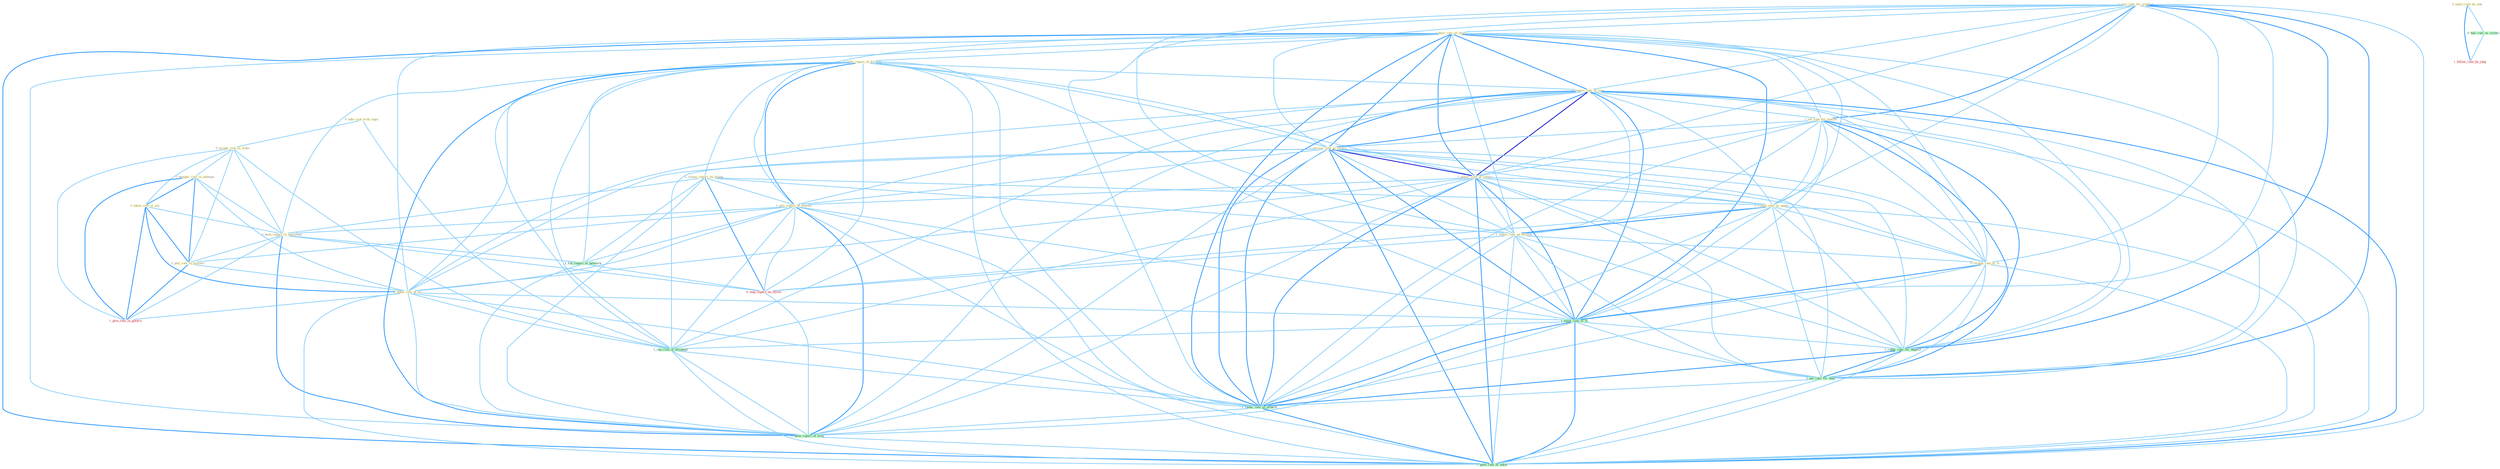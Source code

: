 Graph G{ 
    node
    [shape=polygon,style=filled,width=.5,height=.06,color="#BDFCC9",fixedsize=true,fontsize=4,
    fontcolor="#2f4f4f"];
    {node
    [color="#ffffe0", fontcolor="#8b7d6b"] "1_rais_rate_for_product " "0_take_risk_with_capit " "0_accept_risk_in_order " "1_have_rate_of_injuri " "1_label_report_of_friction " "1_expect_rate_of_loan " "1_set_rate_for_station " "0_enact_rule_by_end " "1_increas_rate_of_return " "1_hamper_role_in_attempt " "1_releas_report_on_extent " "0_taken_role_in_aid " "1_expect_rate_of_return " "1_plai_report_of_tension " "1_retain_rate_on_paper " "0_been_report_in_entitynam " "0_plai_role_in_process " "0_taken_role_of_on " "1_lower_rate_on_million " "0_reckon_rate_at_% "}
{node [color="#fff0f5", fontcolor="#b22222"] "0_stop_report_on_street " "1_give_role_in_govern " "1_follow_rule_by_judg "}
edge [color="#B0E2FF"];

	"1_rais_rate_for_product " -- "1_have_rate_of_injuri " [w="1", color="#87cefa" ];
	"1_rais_rate_for_product " -- "1_expect_rate_of_loan " [w="1", color="#87cefa" ];
	"1_rais_rate_for_product " -- "1_set_rate_for_station " [w="2", color="#1e90ff" , len=0.8];
	"1_rais_rate_for_product " -- "1_increas_rate_of_return " [w="1", color="#87cefa" ];
	"1_rais_rate_for_product " -- "1_expect_rate_of_return " [w="1", color="#87cefa" ];
	"1_rais_rate_for_product " -- "1_retain_rate_on_paper " [w="1", color="#87cefa" ];
	"1_rais_rate_for_product " -- "1_lower_rate_on_million " [w="1", color="#87cefa" ];
	"1_rais_rate_for_product " -- "0_reckon_rate_at_% " [w="1", color="#87cefa" ];
	"1_rais_rate_for_product " -- "1_equal_rate_of_% " [w="1", color="#87cefa" ];
	"1_rais_rate_for_product " -- "1_reduc_rate_for_deposit " [w="2", color="#1e90ff" , len=0.8];
	"1_rais_rate_for_product " -- "1_pai_rate_for_fund " [w="2", color="#1e90ff" , len=0.8];
	"1_rais_rate_for_product " -- "1_reduc_rate_of_growth " [w="1", color="#87cefa" ];
	"1_rais_rate_for_product " -- "1_push_rate_of_inflat " [w="1", color="#87cefa" ];
	"0_take_risk_with_capit " -- "0_accept_risk_in_order " [w="1", color="#87cefa" ];
	"0_take_risk_with_capit " -- "1_run_risk_of_disintegr " [w="1", color="#87cefa" ];
	"0_accept_risk_in_order " -- "1_hamper_role_in_attempt " [w="1", color="#87cefa" ];
	"0_accept_risk_in_order " -- "0_taken_role_in_aid " [w="1", color="#87cefa" ];
	"0_accept_risk_in_order " -- "0_been_report_in_entitynam " [w="1", color="#87cefa" ];
	"0_accept_risk_in_order " -- "0_plai_role_in_process " [w="1", color="#87cefa" ];
	"0_accept_risk_in_order " -- "1_give_role_in_govern " [w="1", color="#87cefa" ];
	"0_accept_risk_in_order " -- "1_run_risk_of_disintegr " [w="1", color="#87cefa" ];
	"1_have_rate_of_injuri " -- "1_label_report_of_friction " [w="1", color="#87cefa" ];
	"1_have_rate_of_injuri " -- "1_expect_rate_of_loan " [w="2", color="#1e90ff" , len=0.8];
	"1_have_rate_of_injuri " -- "1_set_rate_for_station " [w="1", color="#87cefa" ];
	"1_have_rate_of_injuri " -- "1_increas_rate_of_return " [w="2", color="#1e90ff" , len=0.8];
	"1_have_rate_of_injuri " -- "1_expect_rate_of_return " [w="2", color="#1e90ff" , len=0.8];
	"1_have_rate_of_injuri " -- "1_plai_report_of_tension " [w="1", color="#87cefa" ];
	"1_have_rate_of_injuri " -- "1_retain_rate_on_paper " [w="1", color="#87cefa" ];
	"1_have_rate_of_injuri " -- "0_taken_role_of_on " [w="1", color="#87cefa" ];
	"1_have_rate_of_injuri " -- "1_lower_rate_on_million " [w="1", color="#87cefa" ];
	"1_have_rate_of_injuri " -- "0_reckon_rate_at_% " [w="1", color="#87cefa" ];
	"1_have_rate_of_injuri " -- "1_equal_rate_of_% " [w="2", color="#1e90ff" , len=0.8];
	"1_have_rate_of_injuri " -- "1_reduc_rate_for_deposit " [w="1", color="#87cefa" ];
	"1_have_rate_of_injuri " -- "1_pai_rate_for_fund " [w="1", color="#87cefa" ];
	"1_have_rate_of_injuri " -- "1_run_risk_of_disintegr " [w="1", color="#87cefa" ];
	"1_have_rate_of_injuri " -- "1_reduc_rate_of_growth " [w="2", color="#1e90ff" , len=0.8];
	"1_have_rate_of_injuri " -- "1_been_report_of_firm " [w="1", color="#87cefa" ];
	"1_have_rate_of_injuri " -- "1_push_rate_of_inflat " [w="2", color="#1e90ff" , len=0.8];
	"1_label_report_of_friction " -- "1_expect_rate_of_loan " [w="1", color="#87cefa" ];
	"1_label_report_of_friction " -- "1_increas_rate_of_return " [w="1", color="#87cefa" ];
	"1_label_report_of_friction " -- "1_releas_report_on_extent " [w="1", color="#87cefa" ];
	"1_label_report_of_friction " -- "1_expect_rate_of_return " [w="1", color="#87cefa" ];
	"1_label_report_of_friction " -- "1_plai_report_of_tension " [w="2", color="#1e90ff" , len=0.8];
	"1_label_report_of_friction " -- "0_been_report_in_entitynam " [w="1", color="#87cefa" ];
	"1_label_report_of_friction " -- "0_taken_role_of_on " [w="1", color="#87cefa" ];
	"1_label_report_of_friction " -- "1_file_report_to_network " [w="1", color="#87cefa" ];
	"1_label_report_of_friction " -- "1_equal_rate_of_% " [w="1", color="#87cefa" ];
	"1_label_report_of_friction " -- "0_stop_report_on_street " [w="1", color="#87cefa" ];
	"1_label_report_of_friction " -- "1_run_risk_of_disintegr " [w="1", color="#87cefa" ];
	"1_label_report_of_friction " -- "1_reduc_rate_of_growth " [w="1", color="#87cefa" ];
	"1_label_report_of_friction " -- "1_been_report_of_firm " [w="2", color="#1e90ff" , len=0.8];
	"1_label_report_of_friction " -- "1_push_rate_of_inflat " [w="1", color="#87cefa" ];
	"1_expect_rate_of_loan " -- "1_set_rate_for_station " [w="1", color="#87cefa" ];
	"1_expect_rate_of_loan " -- "1_increas_rate_of_return " [w="2", color="#1e90ff" , len=0.8];
	"1_expect_rate_of_loan " -- "1_expect_rate_of_return " [w="3", color="#0000cd" , len=0.6];
	"1_expect_rate_of_loan " -- "1_plai_report_of_tension " [w="1", color="#87cefa" ];
	"1_expect_rate_of_loan " -- "1_retain_rate_on_paper " [w="1", color="#87cefa" ];
	"1_expect_rate_of_loan " -- "0_taken_role_of_on " [w="1", color="#87cefa" ];
	"1_expect_rate_of_loan " -- "1_lower_rate_on_million " [w="1", color="#87cefa" ];
	"1_expect_rate_of_loan " -- "0_reckon_rate_at_% " [w="1", color="#87cefa" ];
	"1_expect_rate_of_loan " -- "1_equal_rate_of_% " [w="2", color="#1e90ff" , len=0.8];
	"1_expect_rate_of_loan " -- "1_reduc_rate_for_deposit " [w="1", color="#87cefa" ];
	"1_expect_rate_of_loan " -- "1_pai_rate_for_fund " [w="1", color="#87cefa" ];
	"1_expect_rate_of_loan " -- "1_run_risk_of_disintegr " [w="1", color="#87cefa" ];
	"1_expect_rate_of_loan " -- "1_reduc_rate_of_growth " [w="2", color="#1e90ff" , len=0.8];
	"1_expect_rate_of_loan " -- "1_been_report_of_firm " [w="1", color="#87cefa" ];
	"1_expect_rate_of_loan " -- "1_push_rate_of_inflat " [w="2", color="#1e90ff" , len=0.8];
	"1_set_rate_for_station " -- "1_increas_rate_of_return " [w="1", color="#87cefa" ];
	"1_set_rate_for_station " -- "1_expect_rate_of_return " [w="1", color="#87cefa" ];
	"1_set_rate_for_station " -- "1_retain_rate_on_paper " [w="1", color="#87cefa" ];
	"1_set_rate_for_station " -- "1_lower_rate_on_million " [w="1", color="#87cefa" ];
	"1_set_rate_for_station " -- "0_reckon_rate_at_% " [w="1", color="#87cefa" ];
	"1_set_rate_for_station " -- "1_equal_rate_of_% " [w="1", color="#87cefa" ];
	"1_set_rate_for_station " -- "1_reduc_rate_for_deposit " [w="2", color="#1e90ff" , len=0.8];
	"1_set_rate_for_station " -- "1_pai_rate_for_fund " [w="2", color="#1e90ff" , len=0.8];
	"1_set_rate_for_station " -- "1_reduc_rate_of_growth " [w="1", color="#87cefa" ];
	"1_set_rate_for_station " -- "1_push_rate_of_inflat " [w="1", color="#87cefa" ];
	"0_enact_rule_by_end " -- "0_hail_rule_as_victori " [w="1", color="#87cefa" ];
	"0_enact_rule_by_end " -- "1_follow_rule_by_judg " [w="2", color="#1e90ff" , len=0.8];
	"1_increas_rate_of_return " -- "1_expect_rate_of_return " [w="3", color="#0000cd" , len=0.6];
	"1_increas_rate_of_return " -- "1_plai_report_of_tension " [w="1", color="#87cefa" ];
	"1_increas_rate_of_return " -- "1_retain_rate_on_paper " [w="1", color="#87cefa" ];
	"1_increas_rate_of_return " -- "0_taken_role_of_on " [w="1", color="#87cefa" ];
	"1_increas_rate_of_return " -- "1_lower_rate_on_million " [w="1", color="#87cefa" ];
	"1_increas_rate_of_return " -- "0_reckon_rate_at_% " [w="1", color="#87cefa" ];
	"1_increas_rate_of_return " -- "1_equal_rate_of_% " [w="2", color="#1e90ff" , len=0.8];
	"1_increas_rate_of_return " -- "1_reduc_rate_for_deposit " [w="1", color="#87cefa" ];
	"1_increas_rate_of_return " -- "1_pai_rate_for_fund " [w="1", color="#87cefa" ];
	"1_increas_rate_of_return " -- "1_run_risk_of_disintegr " [w="1", color="#87cefa" ];
	"1_increas_rate_of_return " -- "1_reduc_rate_of_growth " [w="2", color="#1e90ff" , len=0.8];
	"1_increas_rate_of_return " -- "1_been_report_of_firm " [w="1", color="#87cefa" ];
	"1_increas_rate_of_return " -- "1_push_rate_of_inflat " [w="2", color="#1e90ff" , len=0.8];
	"1_hamper_role_in_attempt " -- "0_taken_role_in_aid " [w="2", color="#1e90ff" , len=0.8];
	"1_hamper_role_in_attempt " -- "0_been_report_in_entitynam " [w="1", color="#87cefa" ];
	"1_hamper_role_in_attempt " -- "0_plai_role_in_process " [w="2", color="#1e90ff" , len=0.8];
	"1_hamper_role_in_attempt " -- "0_taken_role_of_on " [w="1", color="#87cefa" ];
	"1_hamper_role_in_attempt " -- "1_give_role_in_govern " [w="2", color="#1e90ff" , len=0.8];
	"1_releas_report_on_extent " -- "1_plai_report_of_tension " [w="1", color="#87cefa" ];
	"1_releas_report_on_extent " -- "1_retain_rate_on_paper " [w="1", color="#87cefa" ];
	"1_releas_report_on_extent " -- "0_been_report_in_entitynam " [w="1", color="#87cefa" ];
	"1_releas_report_on_extent " -- "1_lower_rate_on_million " [w="1", color="#87cefa" ];
	"1_releas_report_on_extent " -- "1_file_report_to_network " [w="1", color="#87cefa" ];
	"1_releas_report_on_extent " -- "0_stop_report_on_street " [w="2", color="#1e90ff" , len=0.8];
	"1_releas_report_on_extent " -- "1_been_report_of_firm " [w="1", color="#87cefa" ];
	"0_taken_role_in_aid " -- "0_been_report_in_entitynam " [w="1", color="#87cefa" ];
	"0_taken_role_in_aid " -- "0_plai_role_in_process " [w="2", color="#1e90ff" , len=0.8];
	"0_taken_role_in_aid " -- "0_taken_role_of_on " [w="2", color="#1e90ff" , len=0.8];
	"0_taken_role_in_aid " -- "1_give_role_in_govern " [w="2", color="#1e90ff" , len=0.8];
	"1_expect_rate_of_return " -- "1_plai_report_of_tension " [w="1", color="#87cefa" ];
	"1_expect_rate_of_return " -- "1_retain_rate_on_paper " [w="1", color="#87cefa" ];
	"1_expect_rate_of_return " -- "0_taken_role_of_on " [w="1", color="#87cefa" ];
	"1_expect_rate_of_return " -- "1_lower_rate_on_million " [w="1", color="#87cefa" ];
	"1_expect_rate_of_return " -- "0_reckon_rate_at_% " [w="1", color="#87cefa" ];
	"1_expect_rate_of_return " -- "1_equal_rate_of_% " [w="2", color="#1e90ff" , len=0.8];
	"1_expect_rate_of_return " -- "1_reduc_rate_for_deposit " [w="1", color="#87cefa" ];
	"1_expect_rate_of_return " -- "1_pai_rate_for_fund " [w="1", color="#87cefa" ];
	"1_expect_rate_of_return " -- "1_run_risk_of_disintegr " [w="1", color="#87cefa" ];
	"1_expect_rate_of_return " -- "1_reduc_rate_of_growth " [w="2", color="#1e90ff" , len=0.8];
	"1_expect_rate_of_return " -- "1_been_report_of_firm " [w="1", color="#87cefa" ];
	"1_expect_rate_of_return " -- "1_push_rate_of_inflat " [w="2", color="#1e90ff" , len=0.8];
	"1_plai_report_of_tension " -- "0_been_report_in_entitynam " [w="1", color="#87cefa" ];
	"1_plai_report_of_tension " -- "0_plai_role_in_process " [w="1", color="#87cefa" ];
	"1_plai_report_of_tension " -- "0_taken_role_of_on " [w="1", color="#87cefa" ];
	"1_plai_report_of_tension " -- "1_file_report_to_network " [w="1", color="#87cefa" ];
	"1_plai_report_of_tension " -- "1_equal_rate_of_% " [w="1", color="#87cefa" ];
	"1_plai_report_of_tension " -- "0_stop_report_on_street " [w="1", color="#87cefa" ];
	"1_plai_report_of_tension " -- "1_run_risk_of_disintegr " [w="1", color="#87cefa" ];
	"1_plai_report_of_tension " -- "1_reduc_rate_of_growth " [w="1", color="#87cefa" ];
	"1_plai_report_of_tension " -- "1_been_report_of_firm " [w="2", color="#1e90ff" , len=0.8];
	"1_plai_report_of_tension " -- "1_push_rate_of_inflat " [w="1", color="#87cefa" ];
	"1_retain_rate_on_paper " -- "1_lower_rate_on_million " [w="2", color="#1e90ff" , len=0.8];
	"1_retain_rate_on_paper " -- "0_reckon_rate_at_% " [w="1", color="#87cefa" ];
	"1_retain_rate_on_paper " -- "1_equal_rate_of_% " [w="1", color="#87cefa" ];
	"1_retain_rate_on_paper " -- "0_stop_report_on_street " [w="1", color="#87cefa" ];
	"1_retain_rate_on_paper " -- "1_reduc_rate_for_deposit " [w="1", color="#87cefa" ];
	"1_retain_rate_on_paper " -- "1_pai_rate_for_fund " [w="1", color="#87cefa" ];
	"1_retain_rate_on_paper " -- "1_reduc_rate_of_growth " [w="1", color="#87cefa" ];
	"1_retain_rate_on_paper " -- "1_push_rate_of_inflat " [w="1", color="#87cefa" ];
	"0_been_report_in_entitynam " -- "0_plai_role_in_process " [w="1", color="#87cefa" ];
	"0_been_report_in_entitynam " -- "1_file_report_to_network " [w="1", color="#87cefa" ];
	"0_been_report_in_entitynam " -- "0_stop_report_on_street " [w="1", color="#87cefa" ];
	"0_been_report_in_entitynam " -- "1_give_role_in_govern " [w="1", color="#87cefa" ];
	"0_been_report_in_entitynam " -- "1_been_report_of_firm " [w="2", color="#1e90ff" , len=0.8];
	"0_plai_role_in_process " -- "0_taken_role_of_on " [w="1", color="#87cefa" ];
	"0_plai_role_in_process " -- "1_give_role_in_govern " [w="2", color="#1e90ff" , len=0.8];
	"0_taken_role_of_on " -- "1_equal_rate_of_% " [w="1", color="#87cefa" ];
	"0_taken_role_of_on " -- "1_give_role_in_govern " [w="1", color="#87cefa" ];
	"0_taken_role_of_on " -- "1_run_risk_of_disintegr " [w="1", color="#87cefa" ];
	"0_taken_role_of_on " -- "1_reduc_rate_of_growth " [w="1", color="#87cefa" ];
	"0_taken_role_of_on " -- "1_been_report_of_firm " [w="1", color="#87cefa" ];
	"0_taken_role_of_on " -- "1_push_rate_of_inflat " [w="1", color="#87cefa" ];
	"1_lower_rate_on_million " -- "0_reckon_rate_at_% " [w="1", color="#87cefa" ];
	"1_lower_rate_on_million " -- "1_equal_rate_of_% " [w="1", color="#87cefa" ];
	"1_lower_rate_on_million " -- "0_stop_report_on_street " [w="1", color="#87cefa" ];
	"1_lower_rate_on_million " -- "1_reduc_rate_for_deposit " [w="1", color="#87cefa" ];
	"1_lower_rate_on_million " -- "1_pai_rate_for_fund " [w="1", color="#87cefa" ];
	"1_lower_rate_on_million " -- "1_reduc_rate_of_growth " [w="1", color="#87cefa" ];
	"1_lower_rate_on_million " -- "1_push_rate_of_inflat " [w="1", color="#87cefa" ];
	"0_reckon_rate_at_% " -- "1_equal_rate_of_% " [w="2", color="#1e90ff" , len=0.8];
	"0_reckon_rate_at_% " -- "1_reduc_rate_for_deposit " [w="1", color="#87cefa" ];
	"0_reckon_rate_at_% " -- "1_pai_rate_for_fund " [w="1", color="#87cefa" ];
	"0_reckon_rate_at_% " -- "1_reduc_rate_of_growth " [w="1", color="#87cefa" ];
	"0_reckon_rate_at_% " -- "1_push_rate_of_inflat " [w="1", color="#87cefa" ];
	"1_file_report_to_network " -- "0_stop_report_on_street " [w="1", color="#87cefa" ];
	"1_file_report_to_network " -- "1_been_report_of_firm " [w="1", color="#87cefa" ];
	"1_equal_rate_of_% " -- "1_reduc_rate_for_deposit " [w="1", color="#87cefa" ];
	"1_equal_rate_of_% " -- "1_pai_rate_for_fund " [w="1", color="#87cefa" ];
	"1_equal_rate_of_% " -- "1_run_risk_of_disintegr " [w="1", color="#87cefa" ];
	"1_equal_rate_of_% " -- "1_reduc_rate_of_growth " [w="2", color="#1e90ff" , len=0.8];
	"1_equal_rate_of_% " -- "1_been_report_of_firm " [w="1", color="#87cefa" ];
	"1_equal_rate_of_% " -- "1_push_rate_of_inflat " [w="2", color="#1e90ff" , len=0.8];
	"0_stop_report_on_street " -- "1_been_report_of_firm " [w="1", color="#87cefa" ];
	"1_reduc_rate_for_deposit " -- "1_pai_rate_for_fund " [w="2", color="#1e90ff" , len=0.8];
	"1_reduc_rate_for_deposit " -- "1_reduc_rate_of_growth " [w="2", color="#1e90ff" , len=0.8];
	"1_reduc_rate_for_deposit " -- "1_push_rate_of_inflat " [w="1", color="#87cefa" ];
	"1_pai_rate_for_fund " -- "1_reduc_rate_of_growth " [w="1", color="#87cefa" ];
	"1_pai_rate_for_fund " -- "1_push_rate_of_inflat " [w="1", color="#87cefa" ];
	"0_hail_rule_as_victori " -- "1_follow_rule_by_judg " [w="1", color="#87cefa" ];
	"1_run_risk_of_disintegr " -- "1_reduc_rate_of_growth " [w="1", color="#87cefa" ];
	"1_run_risk_of_disintegr " -- "1_been_report_of_firm " [w="1", color="#87cefa" ];
	"1_run_risk_of_disintegr " -- "1_push_rate_of_inflat " [w="1", color="#87cefa" ];
	"1_reduc_rate_of_growth " -- "1_been_report_of_firm " [w="1", color="#87cefa" ];
	"1_reduc_rate_of_growth " -- "1_push_rate_of_inflat " [w="2", color="#1e90ff" , len=0.8];
	"1_been_report_of_firm " -- "1_push_rate_of_inflat " [w="1", color="#87cefa" ];
}